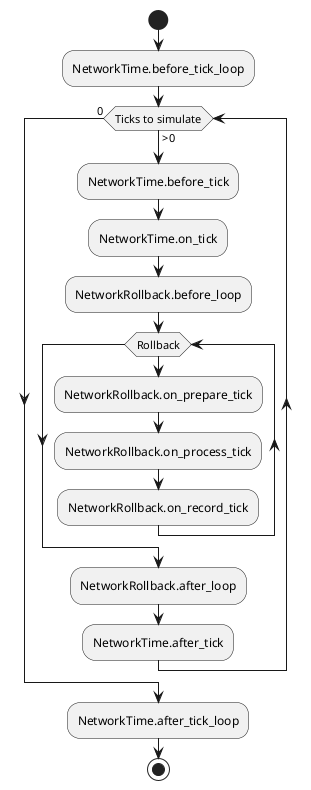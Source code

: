 @startuml

start

:NetworkTime.before_tick_loop;

while (Ticks to simulate)  is (>0)
  :NetworkTime.before_tick;
  :NetworkTime.on_tick;
  :NetworkRollback.before_loop;
  while(Rollback)
    :NetworkRollback.on_prepare_tick;
    :NetworkRollback.on_process_tick;
    :NetworkRollback.on_record_tick;
  endwhile
  :NetworkRollback.after_loop;
  :NetworkTime.after_tick;
endwhile (0)

:NetworkTime.after_tick_loop;

stop

@enduml
